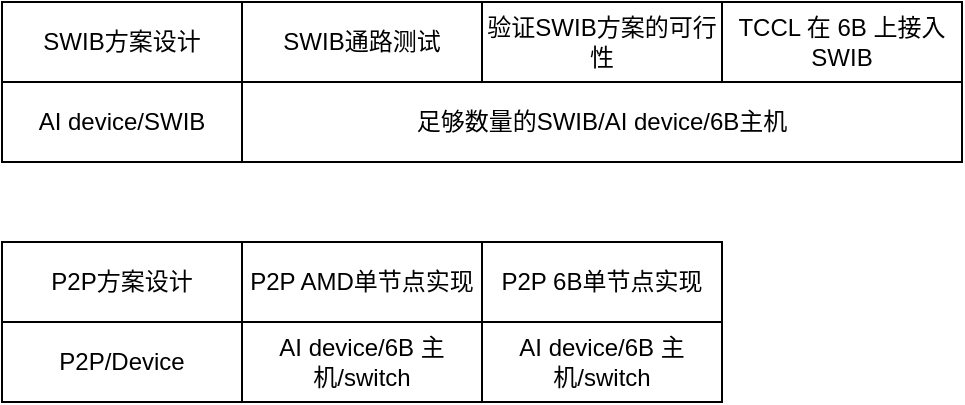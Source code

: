 <mxfile version="21.0.2" type="github">
  <diagram name="Page-1" id="ykmcjaAbNN_aZ3ureI38">
    <mxGraphModel dx="2074" dy="1156" grid="1" gridSize="10" guides="1" tooltips="1" connect="1" arrows="1" fold="1" page="1" pageScale="1" pageWidth="850" pageHeight="1100" math="0" shadow="0">
      <root>
        <mxCell id="0" />
        <mxCell id="1" parent="0" />
        <mxCell id="xO9FXWd0AhFiIOjbUq09-1" value="SWIB方案设计" style="rounded=0;whiteSpace=wrap;html=1;" parent="1" vertex="1">
          <mxGeometry x="40" y="400" width="120" height="40" as="geometry" />
        </mxCell>
        <mxCell id="xO9FXWd0AhFiIOjbUq09-2" value="AI device/SWIB" style="rounded=0;whiteSpace=wrap;html=1;" parent="1" vertex="1">
          <mxGeometry x="40" y="440" width="120" height="40" as="geometry" />
        </mxCell>
        <mxCell id="xO9FXWd0AhFiIOjbUq09-3" value="P2P/Device" style="rounded=0;whiteSpace=wrap;html=1;" parent="1" vertex="1">
          <mxGeometry x="40" y="560" width="120" height="40" as="geometry" />
        </mxCell>
        <mxCell id="wojIMYaRAcvW_ZPA-Kni-2" value="P2P方案设计" style="rounded=0;whiteSpace=wrap;html=1;" vertex="1" parent="1">
          <mxGeometry x="40" y="520" width="120" height="40" as="geometry" />
        </mxCell>
        <mxCell id="wojIMYaRAcvW_ZPA-Kni-3" value="SWIB通路测试" style="rounded=0;whiteSpace=wrap;html=1;" vertex="1" parent="1">
          <mxGeometry x="160" y="400" width="120" height="40" as="geometry" />
        </mxCell>
        <mxCell id="wojIMYaRAcvW_ZPA-Kni-5" value="P2P AMD单节点实现" style="rounded=0;whiteSpace=wrap;html=1;" vertex="1" parent="1">
          <mxGeometry x="160" y="520" width="120" height="40" as="geometry" />
        </mxCell>
        <mxCell id="wojIMYaRAcvW_ZPA-Kni-6" value="AI device/6B 主机/switch" style="rounded=0;whiteSpace=wrap;html=1;" vertex="1" parent="1">
          <mxGeometry x="160" y="560" width="120" height="40" as="geometry" />
        </mxCell>
        <mxCell id="wojIMYaRAcvW_ZPA-Kni-7" value="验证SWIB方案的可行性" style="rounded=0;whiteSpace=wrap;html=1;" vertex="1" parent="1">
          <mxGeometry x="280" y="400" width="120" height="40" as="geometry" />
        </mxCell>
        <mxCell id="wojIMYaRAcvW_ZPA-Kni-8" value="足够数量的SWIB/AI device/6B主机" style="rounded=0;whiteSpace=wrap;html=1;" vertex="1" parent="1">
          <mxGeometry x="160" y="440" width="360" height="40" as="geometry" />
        </mxCell>
        <mxCell id="wojIMYaRAcvW_ZPA-Kni-9" value="TCCL 在 6B 上接入SWIB" style="rounded=0;whiteSpace=wrap;html=1;" vertex="1" parent="1">
          <mxGeometry x="400" y="400" width="120" height="40" as="geometry" />
        </mxCell>
        <mxCell id="wojIMYaRAcvW_ZPA-Kni-10" value="P2P 6B单节点实现" style="rounded=0;whiteSpace=wrap;html=1;" vertex="1" parent="1">
          <mxGeometry x="280" y="520" width="120" height="40" as="geometry" />
        </mxCell>
        <mxCell id="wojIMYaRAcvW_ZPA-Kni-11" value="AI device/6B 主机/switch" style="rounded=0;whiteSpace=wrap;html=1;" vertex="1" parent="1">
          <mxGeometry x="280" y="560" width="120" height="40" as="geometry" />
        </mxCell>
      </root>
    </mxGraphModel>
  </diagram>
</mxfile>
